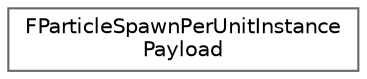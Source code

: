 digraph "Graphical Class Hierarchy"
{
 // INTERACTIVE_SVG=YES
 // LATEX_PDF_SIZE
  bgcolor="transparent";
  edge [fontname=Helvetica,fontsize=10,labelfontname=Helvetica,labelfontsize=10];
  node [fontname=Helvetica,fontsize=10,shape=box,height=0.2,width=0.4];
  rankdir="LR";
  Node0 [id="Node000000",label="FParticleSpawnPerUnitInstance\lPayload",height=0.2,width=0.4,color="grey40", fillcolor="white", style="filled",URL="$d1/df8/structFParticleSpawnPerUnitInstancePayload.html",tooltip="Payload for instances which use the SpawnPerUnit module."];
}
